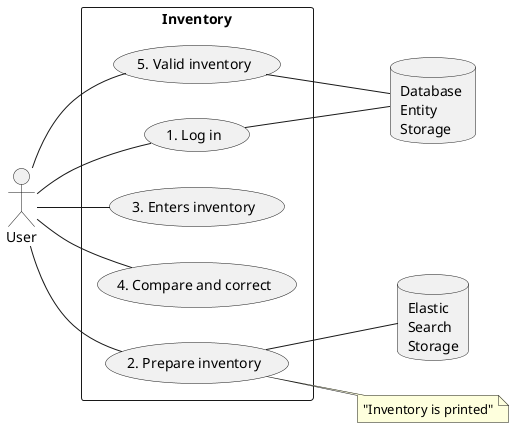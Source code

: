 @startuml
left to right direction
skinparam packageStyle rectangle

rectangle "Inventory" {
	usecase "1. Log in" as uc1
	usecase "2. Prepare inventory" as uc2
	usecase "3. Enters inventory" as uc3
	usecase "4. Compare and correct" as uc4
	usecase "5. Valid inventory" as uc5
}

actor User
database "Database \nEntity \nStorage" as Database
database "Elastic \nSearch \nStorage" as DTOStorage

	User -- (uc1)
	(uc1) -- Database
	User -- (uc2)
	note right of (uc2) : "Inventory is printed"
	(uc2) -- DTOStorage
	User -- (uc3)
	User -- (uc4)
	User -- (uc5)
	(uc5) -- Database

@enduml
